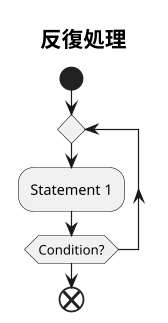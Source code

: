 @startuml
scale 1.2
title <size:18>反復処理</size>

start
repeat
  :Statement 1;
repeat while (Condition?)
end

@enduml
